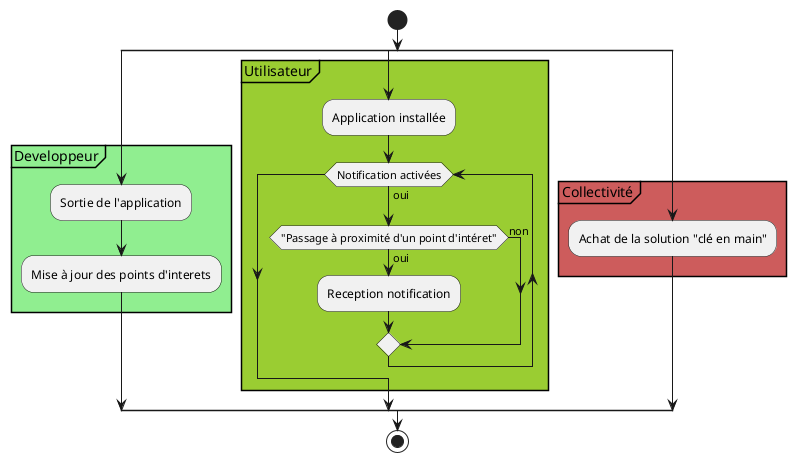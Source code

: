 @startuml Histoire_de_nos_villes
start
split
partition #lightGreen "Developpeur" {
:Sortie de l'application;
:Mise à jour des points d'interets;
}

split again

partition #YellowGreen "Utilisateur"{

:Application installée;
    while (Notification activées) is (oui)
        
        if ("Passage à proximité d'un point d'intéret") then (oui)
            :Reception notification;
        else (non)

        endif
    endwhile

  
}
split again
partition #IndianRed "Collectivité"{
:Achat de la solution "clé en main";
}
end split
stop

@enduml


